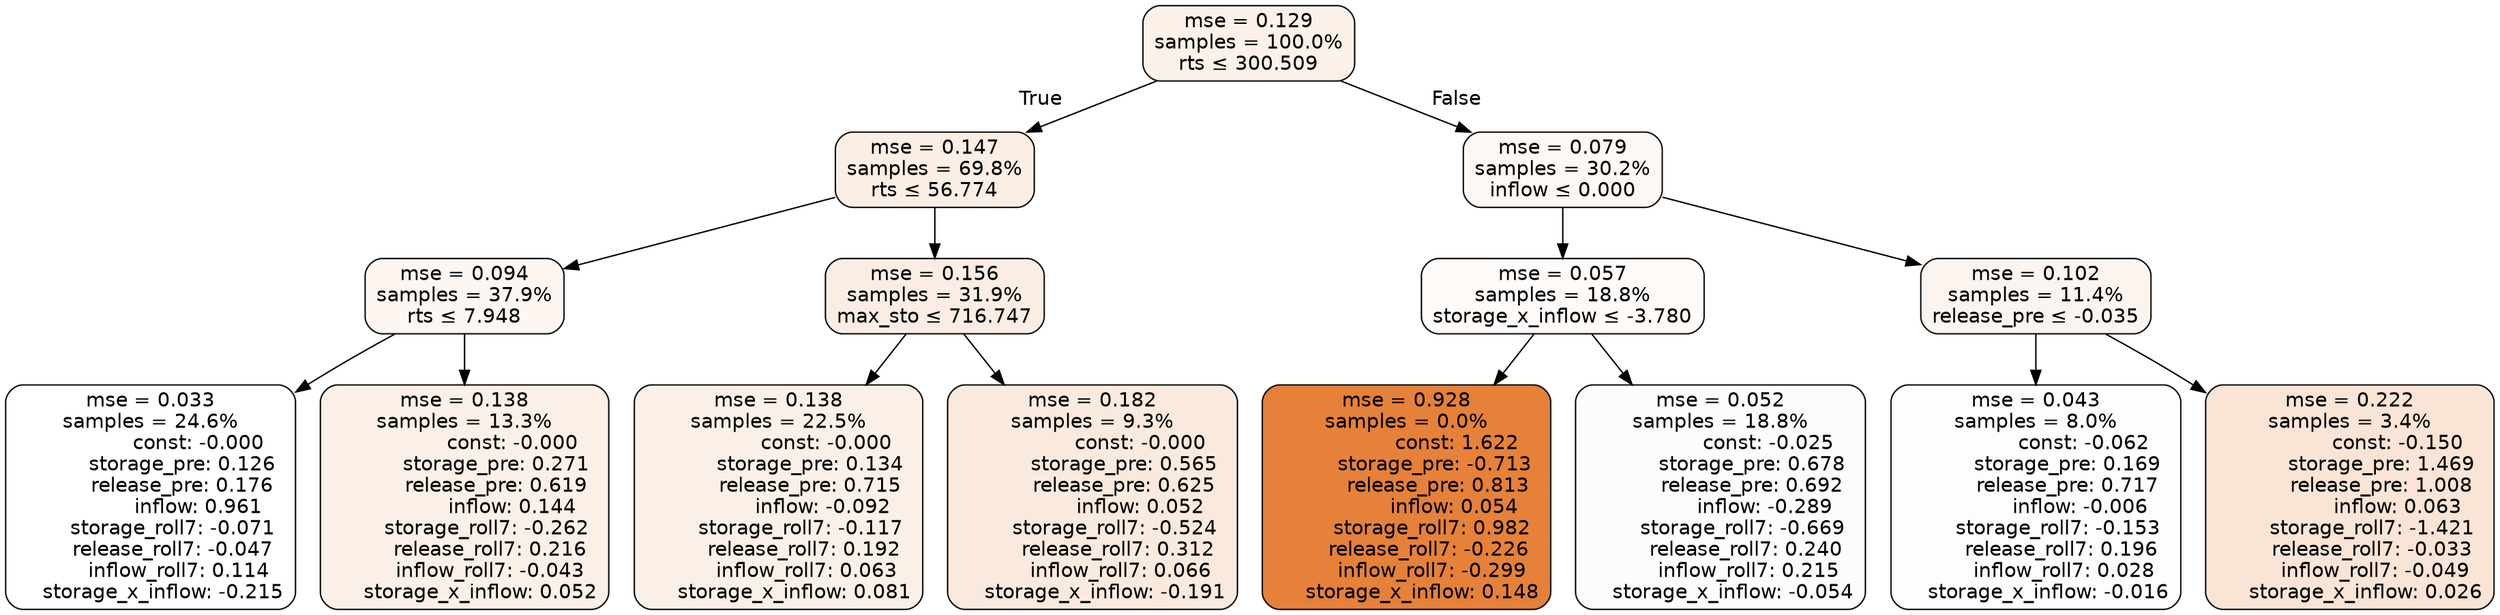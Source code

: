digraph tree {
bgcolor="transparent"
node [shape=rectangle, style="filled, rounded", color="black", fontname=helvetica] ;
edge [fontname=helvetica] ;
	"0" [label="mse = 0.129
samples = 100.0%
rts &le; 300.509", fillcolor="#fcf1e9"]
	"1" [label="mse = 0.147
samples = 69.8%
rts &le; 56.774", fillcolor="#fbeee5"]
	"2" [label="mse = 0.094
samples = 37.9%
rts &le; 7.948", fillcolor="#fdf6f1"]
	"3" [label="mse = 0.033
samples = 24.6%
               const: -0.000
          storage_pre: 0.126
          release_pre: 0.176
               inflow: 0.961
       storage_roll7: -0.071
       release_roll7: -0.047
         inflow_roll7: 0.114
    storage_x_inflow: -0.215", fillcolor="#ffffff"]
	"4" [label="mse = 0.138
samples = 13.3%
               const: -0.000
          storage_pre: 0.271
          release_pre: 0.619
               inflow: 0.144
       storage_roll7: -0.262
        release_roll7: 0.216
        inflow_roll7: -0.043
     storage_x_inflow: 0.052", fillcolor="#fbf0e7"]
	"5" [label="mse = 0.156
samples = 31.9%
max_sto &le; 716.747", fillcolor="#fbede3"]
	"6" [label="mse = 0.138
samples = 22.5%
               const: -0.000
          storage_pre: 0.134
          release_pre: 0.715
              inflow: -0.092
       storage_roll7: -0.117
        release_roll7: 0.192
         inflow_roll7: 0.063
     storage_x_inflow: 0.081", fillcolor="#fbf0e7"]
	"7" [label="mse = 0.182
samples = 9.3%
               const: -0.000
          storage_pre: 0.565
          release_pre: 0.625
               inflow: 0.052
       storage_roll7: -0.524
        release_roll7: 0.312
         inflow_roll7: 0.066
    storage_x_inflow: -0.191", fillcolor="#faeade"]
	"8" [label="mse = 0.079
samples = 30.2%
inflow &le; 0.000", fillcolor="#fdf8f4"]
	"9" [label="mse = 0.057
samples = 18.8%
storage_x_inflow &le; -3.780", fillcolor="#fefbf9"]
	"10" [label="mse = 0.928
samples = 0.0%
                const: 1.622
         storage_pre: -0.713
          release_pre: 0.813
               inflow: 0.054
        storage_roll7: 0.982
       release_roll7: -0.226
        inflow_roll7: -0.299
     storage_x_inflow: 0.148", fillcolor="#e58139"]
	"11" [label="mse = 0.052
samples = 18.8%
               const: -0.025
          storage_pre: 0.678
          release_pre: 0.692
              inflow: -0.289
       storage_roll7: -0.669
        release_roll7: 0.240
         inflow_roll7: 0.215
    storage_x_inflow: -0.054", fillcolor="#fefcfa"]
	"12" [label="mse = 0.102
samples = 11.4%
release_pre &le; -0.035", fillcolor="#fcf5ef"]
	"13" [label="mse = 0.043
samples = 8.0%
               const: -0.062
          storage_pre: 0.169
          release_pre: 0.717
              inflow: -0.006
       storage_roll7: -0.153
        release_roll7: 0.196
         inflow_roll7: 0.028
    storage_x_inflow: -0.016", fillcolor="#fefdfc"]
	"14" [label="mse = 0.222
samples = 3.4%
               const: -0.150
          storage_pre: 1.469
          release_pre: 1.008
               inflow: 0.063
       storage_roll7: -1.421
       release_roll7: -0.033
        inflow_roll7: -0.049
     storage_x_inflow: 0.026", fillcolor="#f9e4d5"]

	"0" -> "1" [labeldistance=2.5, labelangle=45, headlabel="True"]
	"1" -> "2"
	"2" -> "3"
	"2" -> "4"
	"1" -> "5"
	"5" -> "6"
	"5" -> "7"
	"0" -> "8" [labeldistance=2.5, labelangle=-45, headlabel="False"]
	"8" -> "9"
	"9" -> "10"
	"9" -> "11"
	"8" -> "12"
	"12" -> "13"
	"12" -> "14"
}